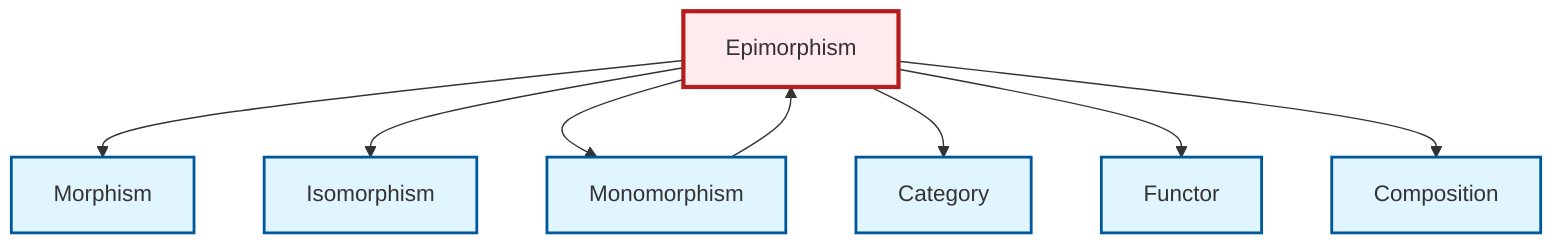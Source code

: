 graph TD
    classDef definition fill:#e1f5fe,stroke:#01579b,stroke-width:2px
    classDef theorem fill:#f3e5f5,stroke:#4a148c,stroke-width:2px
    classDef axiom fill:#fff3e0,stroke:#e65100,stroke-width:2px
    classDef example fill:#e8f5e9,stroke:#1b5e20,stroke-width:2px
    classDef current fill:#ffebee,stroke:#b71c1c,stroke-width:3px
    def-category["Category"]:::definition
    def-functor["Functor"]:::definition
    def-isomorphism["Isomorphism"]:::definition
    def-epimorphism["Epimorphism"]:::definition
    def-morphism["Morphism"]:::definition
    def-monomorphism["Monomorphism"]:::definition
    def-composition["Composition"]:::definition
    def-epimorphism --> def-morphism
    def-epimorphism --> def-isomorphism
    def-epimorphism --> def-monomorphism
    def-monomorphism --> def-epimorphism
    def-epimorphism --> def-category
    def-epimorphism --> def-functor
    def-epimorphism --> def-composition
    class def-epimorphism current